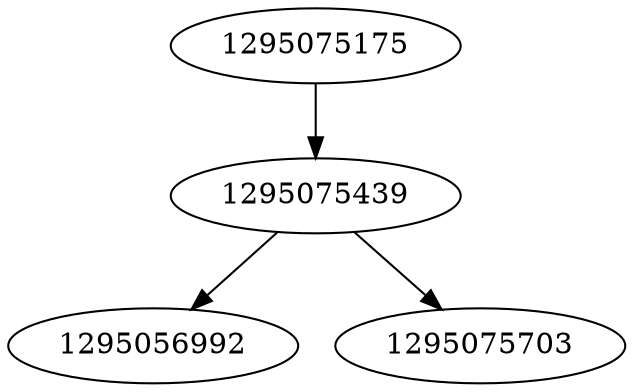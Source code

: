 strict digraph  {
1295056992;
1295075175;
1295075439;
1295075703;
1295075175 -> 1295075439;
1295075439 -> 1295056992;
1295075439 -> 1295075703;
}
